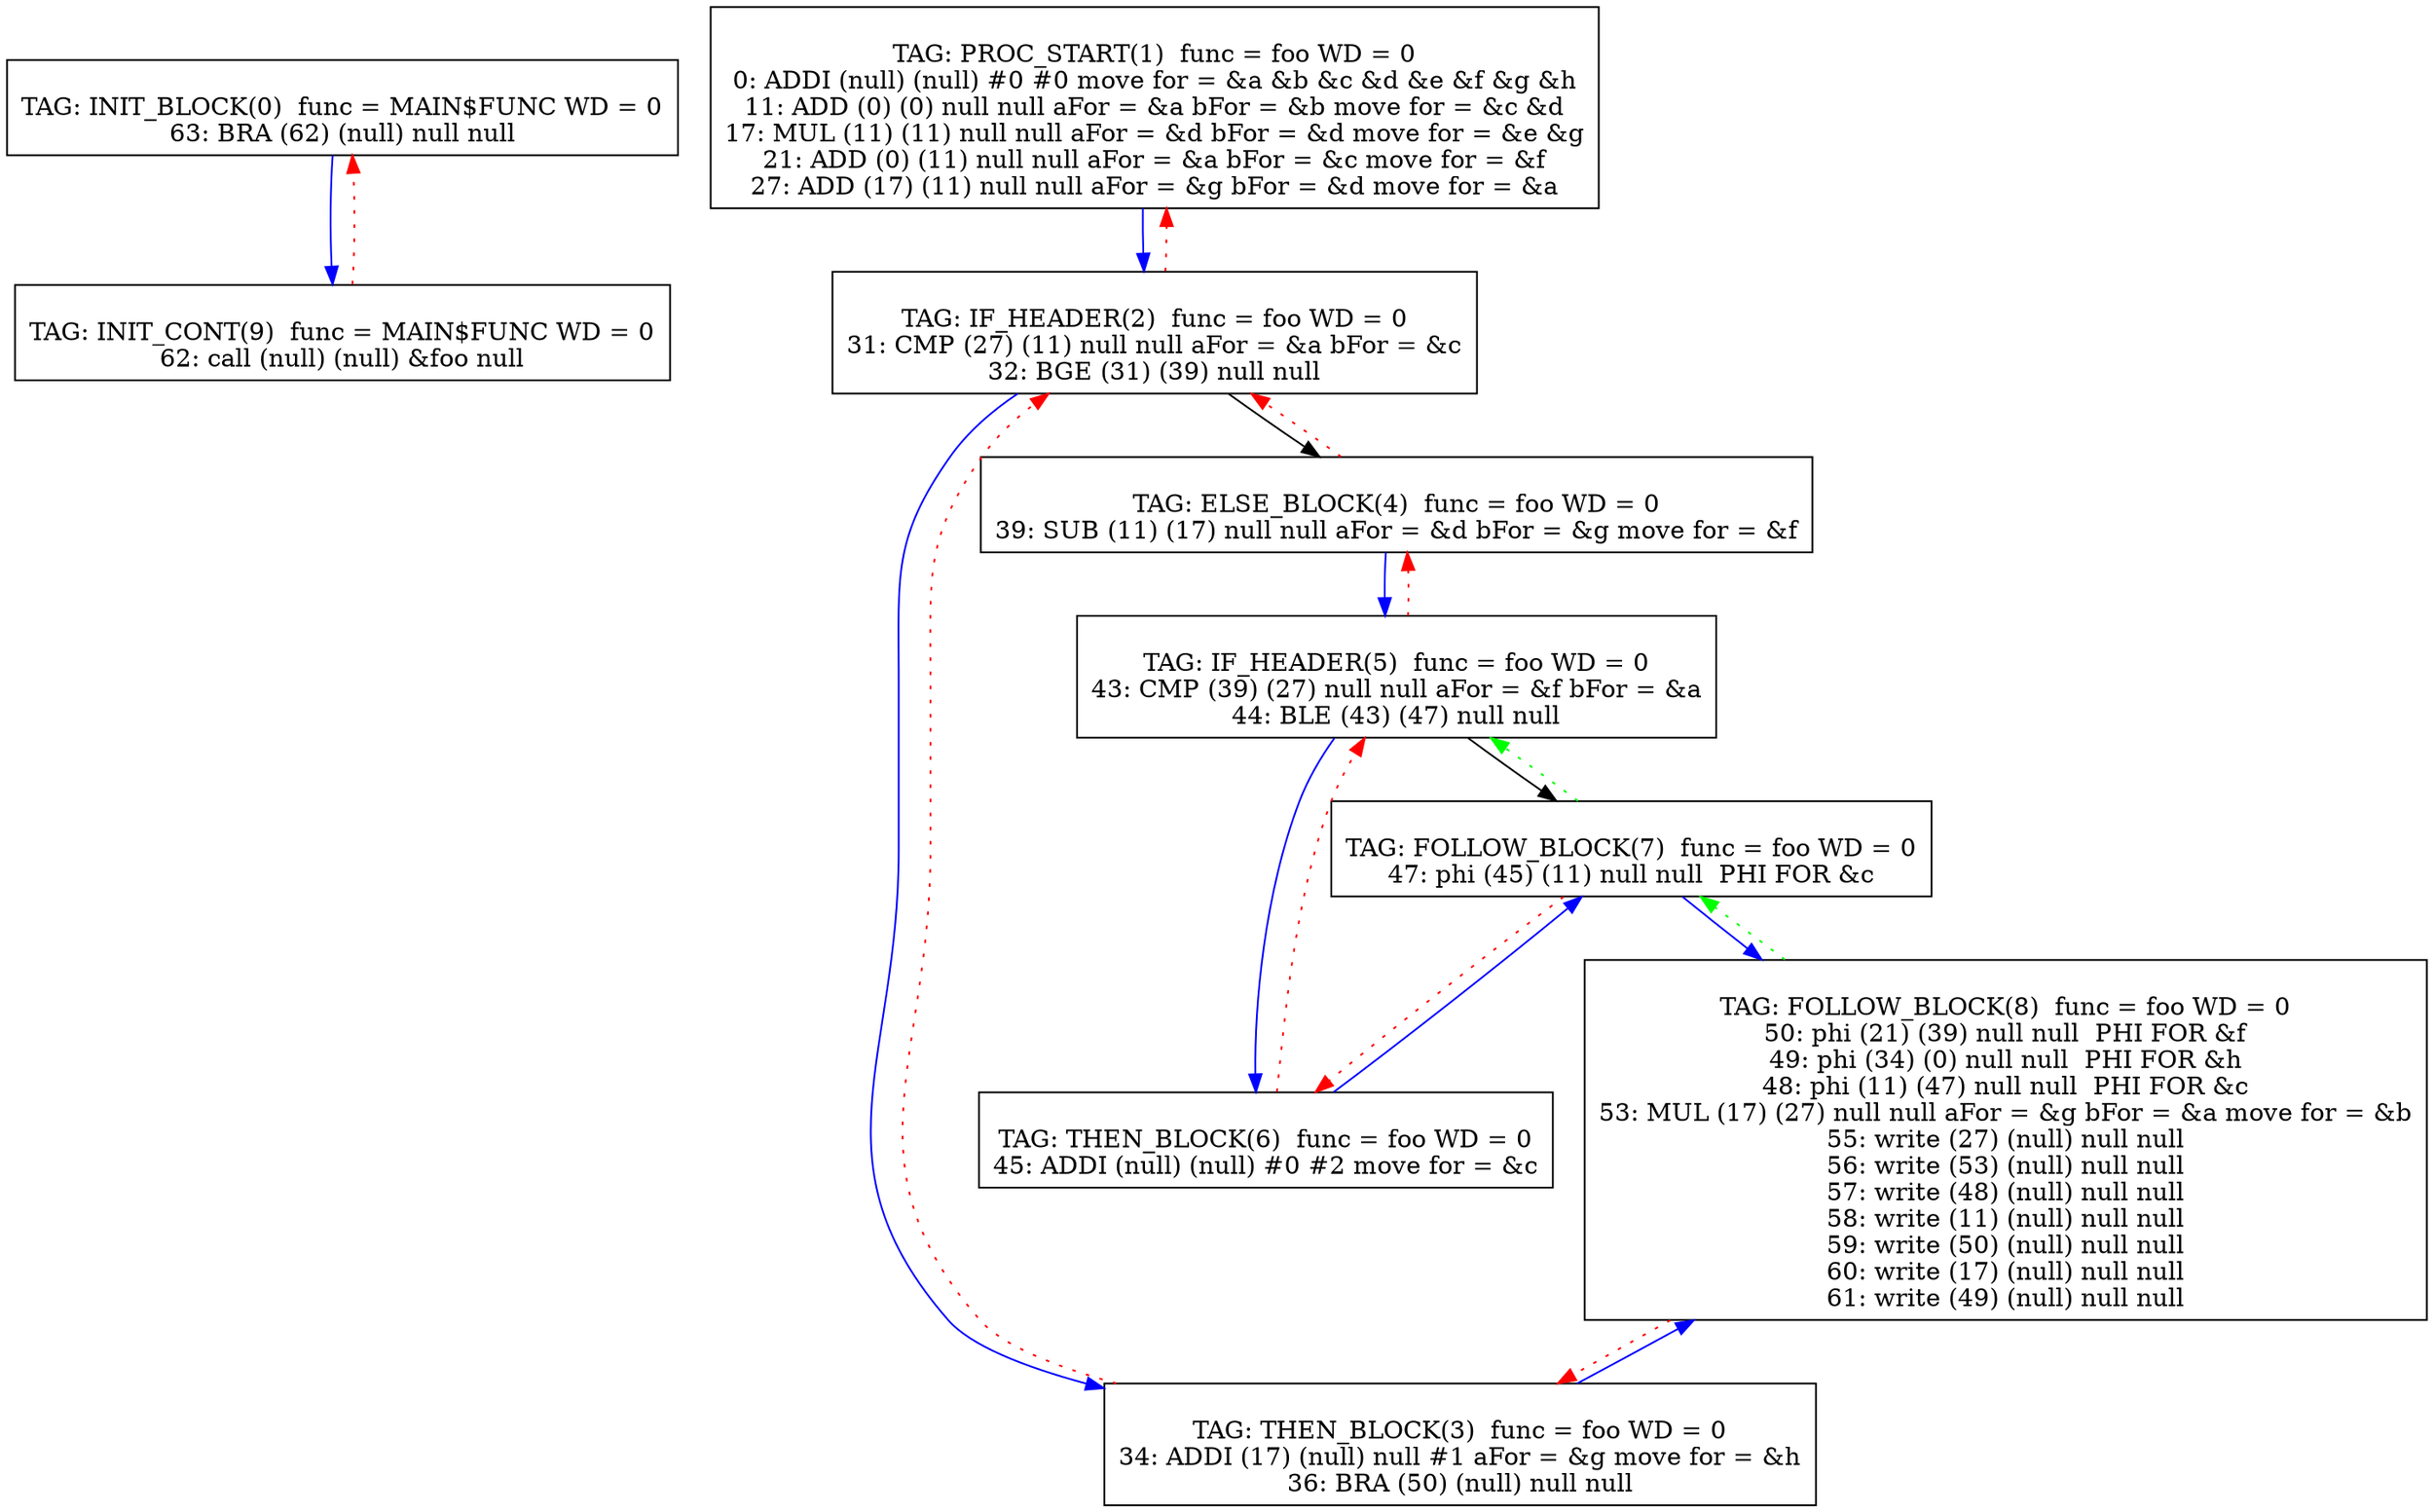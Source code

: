 digraph {
0[label="
TAG: INIT_BLOCK(0)  func = MAIN$FUNC WD = 0
63: BRA (62) (null) null null
"];
0[shape=box];
0 -> 9[color=blue]
1[label="
TAG: PROC_START(1)  func = foo WD = 0
0: ADDI (null) (null) #0 #0 move for = &a &b &c &d &e &f &g &h
11: ADD (0) (0) null null aFor = &a bFor = &b move for = &c &d
17: MUL (11) (11) null null aFor = &d bFor = &d move for = &e &g
21: ADD (0) (11) null null aFor = &a bFor = &c move for = &f
27: ADD (17) (11) null null aFor = &g bFor = &d move for = &a
"];
1[shape=box];
1 -> 2[color=blue]
2[label="
TAG: IF_HEADER(2)  func = foo WD = 0
31: CMP (27) (11) null null aFor = &a bFor = &c
32: BGE (31) (39) null null
"];
2[shape=box];
2 -> 3[color=blue]
2 -> 4[color=black]
2 -> 1[color=red][style=dotted]
3[label="
TAG: THEN_BLOCK(3)  func = foo WD = 0
34: ADDI (17) (null) null #1 aFor = &g move for = &h
36: BRA (50) (null) null null
"];
3[shape=box];
3 -> 8[color=blue]
3 -> 2[color=red][style=dotted]
4[label="
TAG: ELSE_BLOCK(4)  func = foo WD = 0
39: SUB (11) (17) null null aFor = &d bFor = &g move for = &f
"];
4[shape=box];
4 -> 5[color=blue]
4 -> 2[color=red][style=dotted]
5[label="
TAG: IF_HEADER(5)  func = foo WD = 0
43: CMP (39) (27) null null aFor = &f bFor = &a
44: BLE (43) (47) null null
"];
5[shape=box];
5 -> 6[color=blue]
5 -> 7[color=black]
5 -> 4[color=red][style=dotted]
6[label="
TAG: THEN_BLOCK(6)  func = foo WD = 0
45: ADDI (null) (null) #0 #2 move for = &c
"];
6[shape=box];
6 -> 7[color=blue]
6 -> 5[color=red][style=dotted]
7[label="
TAG: FOLLOW_BLOCK(7)  func = foo WD = 0
47: phi (45) (11) null null  PHI FOR &c
"];
7[shape=box];
7 -> 8[color=blue]
7 -> 6[color=red][style=dotted]
7 -> 5[color=green][style=dotted]
8[label="
TAG: FOLLOW_BLOCK(8)  func = foo WD = 0
50: phi (21) (39) null null  PHI FOR &f
49: phi (34) (0) null null  PHI FOR &h
48: phi (11) (47) null null  PHI FOR &c
53: MUL (17) (27) null null aFor = &g bFor = &a move for = &b
55: write (27) (null) null null
56: write (53) (null) null null
57: write (48) (null) null null
58: write (11) (null) null null
59: write (50) (null) null null
60: write (17) (null) null null
61: write (49) (null) null null
"];
8[shape=box];
8 -> 3[color=red][style=dotted]
8 -> 7[color=green][style=dotted]
9[label="
TAG: INIT_CONT(9)  func = MAIN$FUNC WD = 0
62: call (null) (null) &foo null
"];
9[shape=box];
9 -> 0[color=red][style=dotted]
}